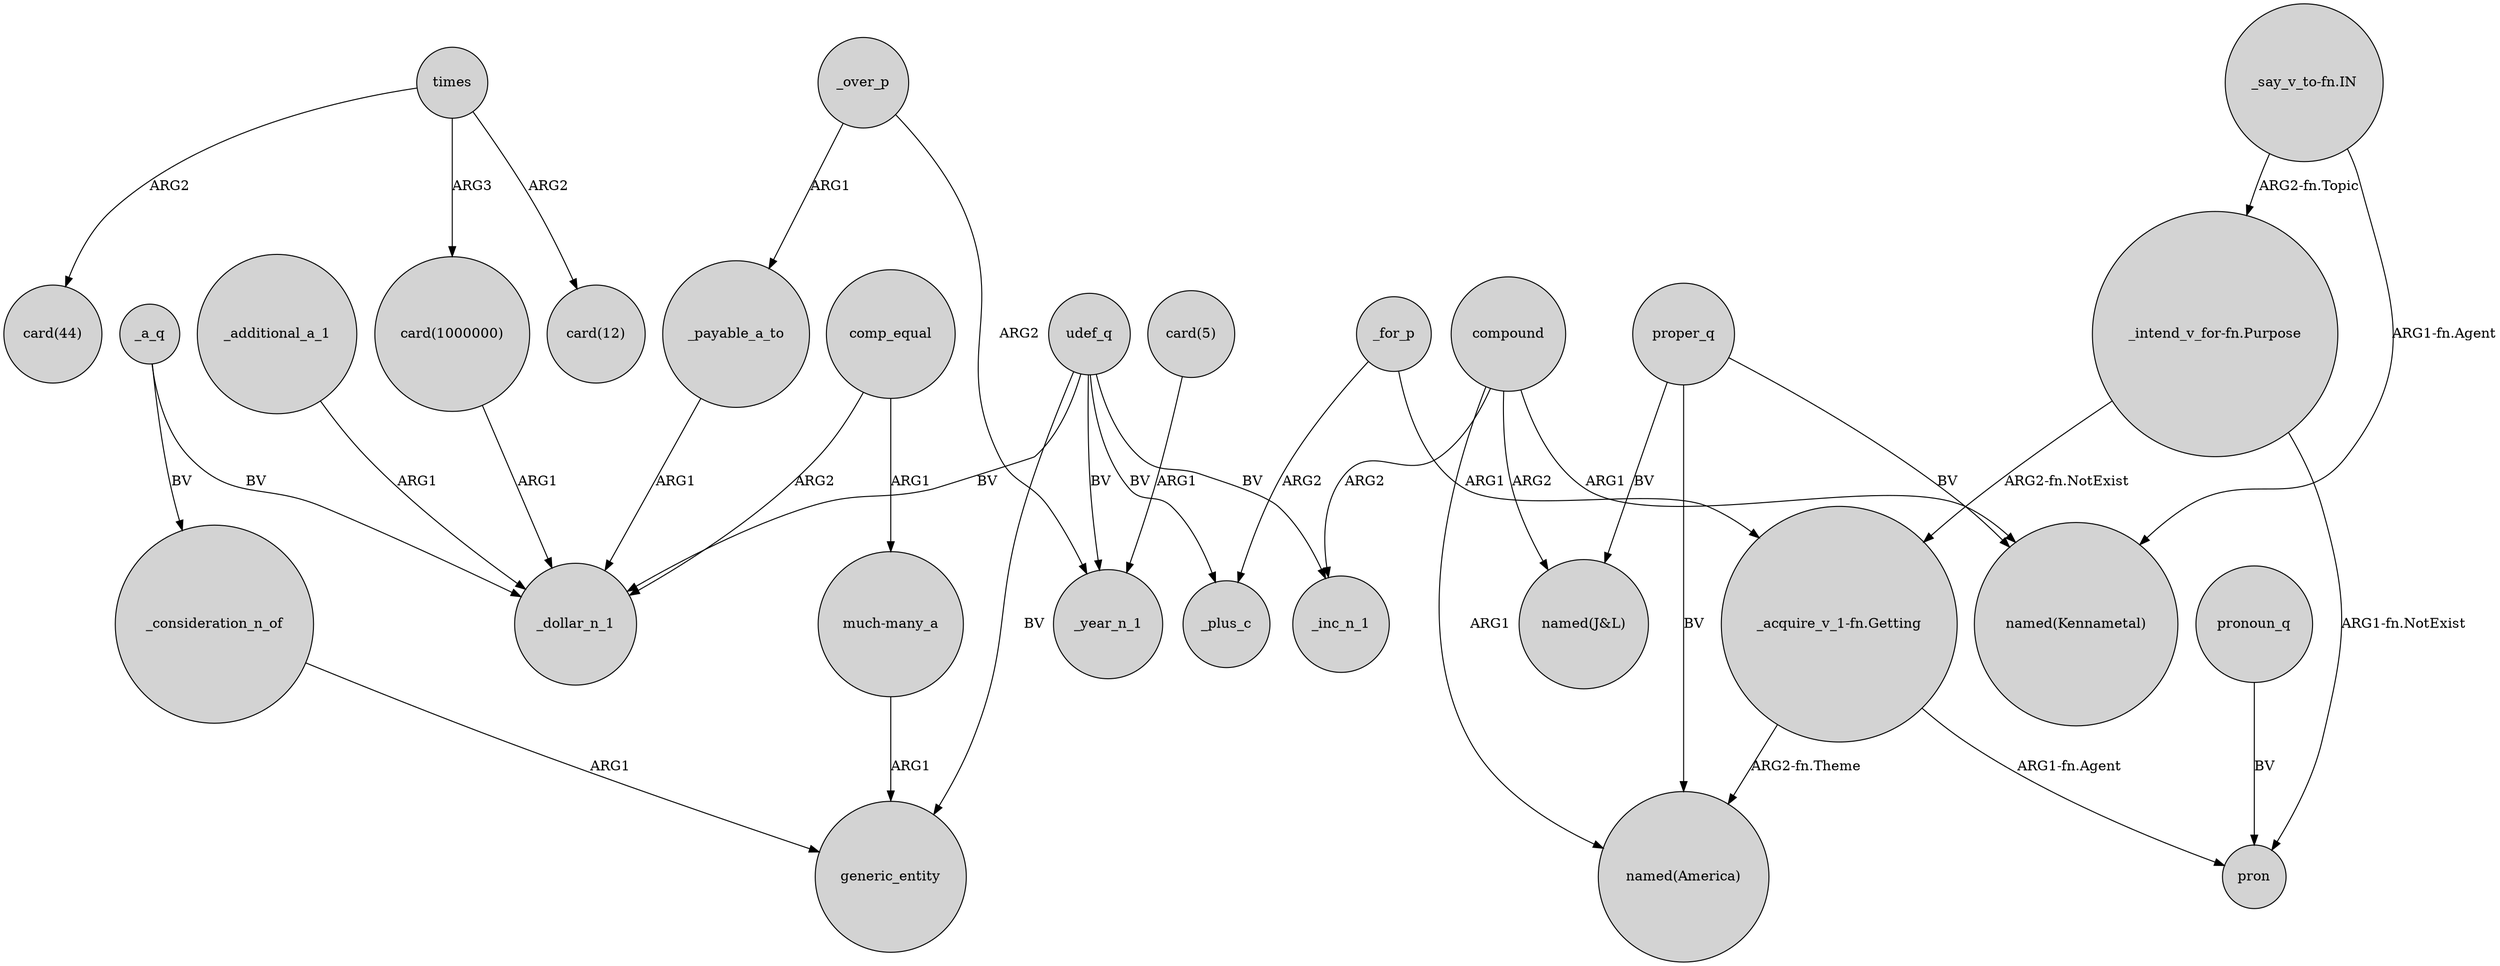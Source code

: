 digraph {
	node [shape=circle style=filled]
	_additional_a_1 -> _dollar_n_1 [label=ARG1]
	"card(1000000)" -> _dollar_n_1 [label=ARG1]
	"_intend_v_for-fn.Purpose" -> "_acquire_v_1-fn.Getting" [label="ARG2-fn.NotExist"]
	udef_q -> _inc_n_1 [label=BV]
	udef_q -> generic_entity [label=BV]
	"card(5)" -> _year_n_1 [label=ARG1]
	"_say_v_to-fn.IN" -> "_intend_v_for-fn.Purpose" [label="ARG2-fn.Topic"]
	"much-many_a" -> generic_entity [label=ARG1]
	compound -> "named(America)" [label=ARG1]
	udef_q -> _plus_c [label=BV]
	proper_q -> "named(J&L)" [label=BV]
	comp_equal -> "much-many_a" [label=ARG1]
	compound -> "named(Kennametal)" [label=ARG1]
	_consideration_n_of -> generic_entity [label=ARG1]
	"_say_v_to-fn.IN" -> "named(Kennametal)" [label="ARG1-fn.Agent"]
	comp_equal -> _dollar_n_1 [label=ARG2]
	_payable_a_to -> _dollar_n_1 [label=ARG1]
	compound -> "named(J&L)" [label=ARG2]
	_a_q -> _dollar_n_1 [label=BV]
	"_intend_v_for-fn.Purpose" -> pron [label="ARG1-fn.NotExist"]
	"_acquire_v_1-fn.Getting" -> pron [label="ARG1-fn.Agent"]
	_for_p -> "_acquire_v_1-fn.Getting" [label=ARG1]
	pronoun_q -> pron [label=BV]
	_a_q -> _consideration_n_of [label=BV]
	times -> "card(1000000)" [label=ARG3]
	times -> "card(12)" [label=ARG2]
	proper_q -> "named(Kennametal)" [label=BV]
	_over_p -> _payable_a_to [label=ARG1]
	_over_p -> _year_n_1 [label=ARG2]
	_for_p -> _plus_c [label=ARG2]
	udef_q -> _year_n_1 [label=BV]
	"_acquire_v_1-fn.Getting" -> "named(America)" [label="ARG2-fn.Theme"]
	times -> "card(44)" [label=ARG2]
	compound -> _inc_n_1 [label=ARG2]
	proper_q -> "named(America)" [label=BV]
	udef_q -> _dollar_n_1 [label=BV]
}
